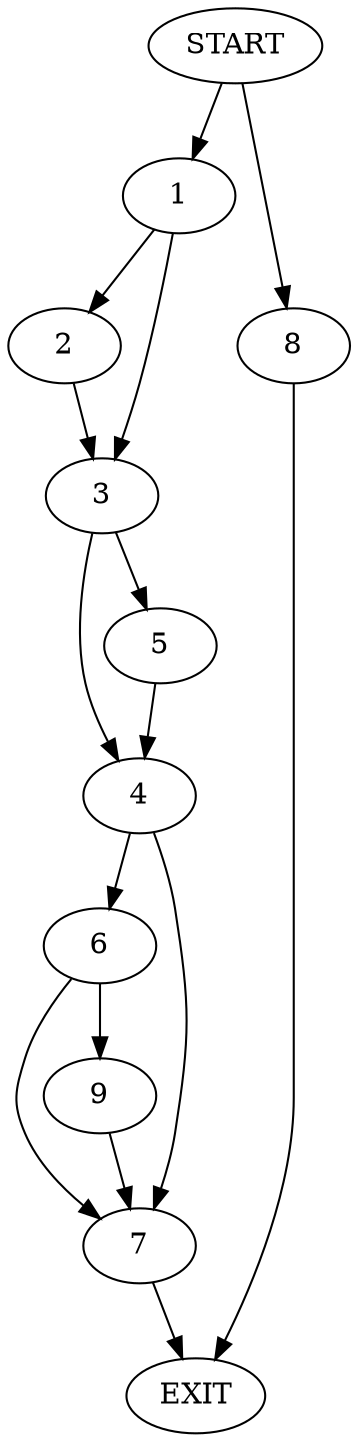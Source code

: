 digraph {
0 [label="START"]
10 [label="EXIT"]
0 -> 1
1 -> 2
1 -> 3
2 -> 3
3 -> 4
3 -> 5
5 -> 4
4 -> 6
4 -> 7
0 -> 8
8 -> 10
6 -> 7
6 -> 9
7 -> 10
9 -> 7
}
